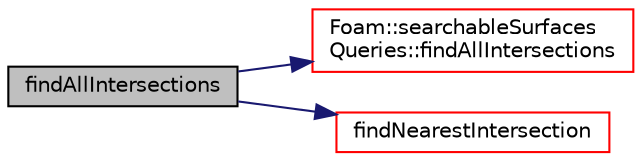 digraph "findAllIntersections"
{
  bgcolor="transparent";
  edge [fontname="Helvetica",fontsize="10",labelfontname="Helvetica",labelfontsize="10"];
  node [fontname="Helvetica",fontsize="10",shape=record];
  rankdir="LR";
  Node1 [label="findAllIntersections",height=0.2,width=0.4,color="black", fillcolor="grey75", style="filled", fontcolor="black"];
  Node1 -> Node2 [color="midnightblue",fontsize="10",style="solid",fontname="Helvetica"];
  Node2 [label="Foam::searchableSurfaces\lQueries::findAllIntersections",height=0.2,width=0.4,color="red",URL="$a02342.html#a99c9edc0437fabb568ceda0f34ef7aa3",tooltip="Find all intersections in order from start to end. Returns for. "];
  Node1 -> Node3 [color="midnightblue",fontsize="10",style="solid",fontname="Helvetica"];
  Node3 [label="findNearestIntersection",height=0.2,width=0.4,color="red",URL="$a02340.html#aa5eec5ff0bd43788d85ebb5ef4a1a568"];
}
